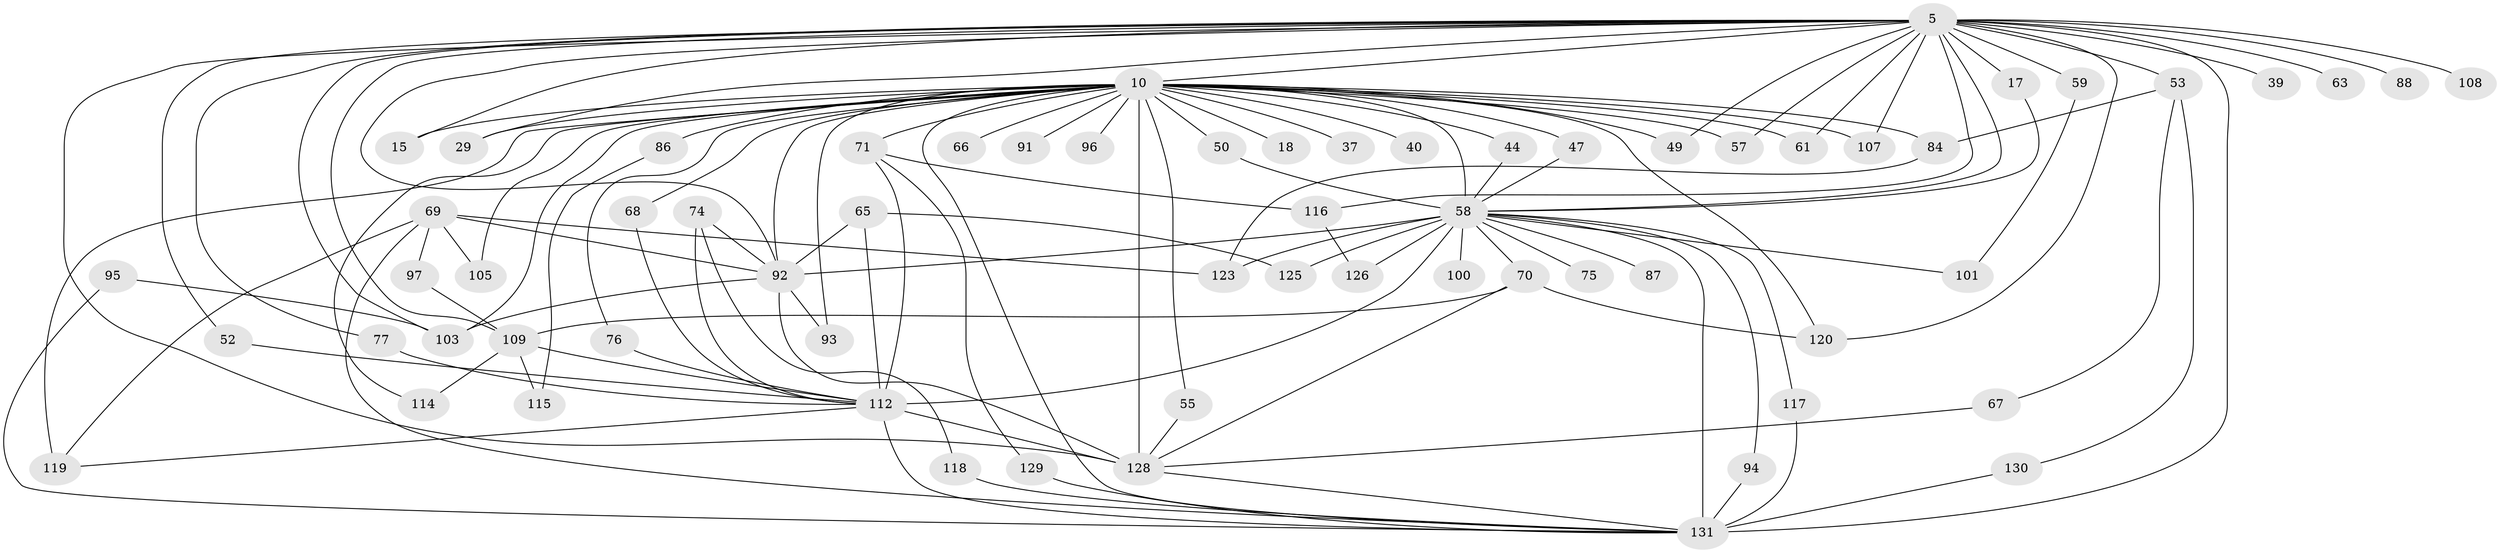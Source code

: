 // original degree distribution, {14: 0.007633587786259542, 27: 0.007633587786259542, 15: 0.007633587786259542, 19: 0.015267175572519083, 28: 0.007633587786259542, 20: 0.007633587786259542, 21: 0.007633587786259542, 30: 0.007633587786259542, 26: 0.007633587786259542, 11: 0.007633587786259542, 6: 0.030534351145038167, 16: 0.007633587786259542, 3: 0.16030534351145037, 2: 0.5954198473282443, 12: 0.007633587786259542, 5: 0.05343511450381679, 7: 0.015267175572519083, 4: 0.04580152671755725}
// Generated by graph-tools (version 1.1) at 2025/49/03/04/25 21:49:45]
// undirected, 65 vertices, 121 edges
graph export_dot {
graph [start="1"]
  node [color=gray90,style=filled];
  5 [super="+2"];
  10 [super="+8+9"];
  15;
  17;
  18;
  29;
  37;
  39;
  40;
  44;
  47;
  49;
  50 [super="+23"];
  52;
  53;
  55 [super="+32"];
  57;
  58 [super="+22+7+6"];
  59;
  61;
  63;
  65 [super="+26"];
  66 [super="+28"];
  67;
  68;
  69 [super="+36"];
  70 [super="+20"];
  71 [super="+41"];
  74 [super="+60"];
  75;
  76;
  77;
  84 [super="+81"];
  86;
  87;
  88;
  91;
  92 [super="+72+78+3"];
  93;
  94;
  95;
  96;
  97;
  100;
  101;
  103 [super="+30"];
  105 [super="+98"];
  107;
  108;
  109 [super="+33+104"];
  112 [super="+85+80+35+54+90"];
  114;
  115;
  116 [super="+45"];
  117;
  118;
  119 [super="+99"];
  120 [super="+110"];
  123 [super="+12+111"];
  125;
  126;
  128 [super="+48+89+124+122"];
  129;
  130;
  131 [super="+64+113+127+106+83"];
  5 -- 10 [weight=6];
  5 -- 17;
  5 -- 49;
  5 -- 53 [weight=2];
  5 -- 59 [weight=2];
  5 -- 63 [weight=2];
  5 -- 77;
  5 -- 88 [weight=2];
  5 -- 108 [weight=2];
  5 -- 109 [weight=3];
  5 -- 15;
  5 -- 29;
  5 -- 39;
  5 -- 107;
  5 -- 52;
  5 -- 120;
  5 -- 57;
  5 -- 61;
  5 -- 58 [weight=7];
  5 -- 116;
  5 -- 103;
  5 -- 92 [weight=5];
  5 -- 128 [weight=2];
  5 -- 131 [weight=5];
  10 -- 15;
  10 -- 37 [weight=2];
  10 -- 40 [weight=2];
  10 -- 47;
  10 -- 66 [weight=3];
  10 -- 76;
  10 -- 86 [weight=2];
  10 -- 91 [weight=2];
  10 -- 93;
  10 -- 71 [weight=2];
  10 -- 84;
  10 -- 29;
  10 -- 105 [weight=2];
  10 -- 49;
  10 -- 50 [weight=3];
  10 -- 68;
  10 -- 18;
  10 -- 119 [weight=2];
  10 -- 96;
  10 -- 103 [weight=2];
  10 -- 107;
  10 -- 44;
  10 -- 114;
  10 -- 55;
  10 -- 57;
  10 -- 61;
  10 -- 58 [weight=9];
  10 -- 128 [weight=6];
  10 -- 131;
  10 -- 92 [weight=8];
  10 -- 120;
  17 -- 58;
  44 -- 58;
  47 -- 58;
  50 -- 58;
  52 -- 112;
  53 -- 67;
  53 -- 130;
  53 -- 84;
  55 -- 128 [weight=2];
  58 -- 94;
  58 -- 70 [weight=3];
  58 -- 87 [weight=2];
  58 -- 100 [weight=2];
  58 -- 101;
  58 -- 117;
  58 -- 123 [weight=4];
  58 -- 131 [weight=2];
  58 -- 112 [weight=8];
  58 -- 92 [weight=7];
  58 -- 75;
  58 -- 125;
  58 -- 126;
  59 -- 101;
  65 -- 125;
  65 -- 92 [weight=2];
  65 -- 112;
  67 -- 128;
  68 -- 112;
  69 -- 97;
  69 -- 131;
  69 -- 123;
  69 -- 105;
  69 -- 119;
  69 -- 92 [weight=2];
  70 -- 109 [weight=2];
  70 -- 128;
  70 -- 120;
  71 -- 129;
  71 -- 116 [weight=2];
  71 -- 112 [weight=2];
  74 -- 118;
  74 -- 92 [weight=2];
  74 -- 112;
  76 -- 112;
  77 -- 112;
  84 -- 123;
  86 -- 115;
  92 -- 128;
  92 -- 103;
  92 -- 93;
  94 -- 131;
  95 -- 103;
  95 -- 131;
  97 -- 109;
  109 -- 112 [weight=3];
  109 -- 114;
  109 -- 115;
  112 -- 128 [weight=5];
  112 -- 131;
  112 -- 119;
  116 -- 126;
  117 -- 131;
  118 -- 131;
  128 -- 131;
  129 -- 131;
  130 -- 131;
}
